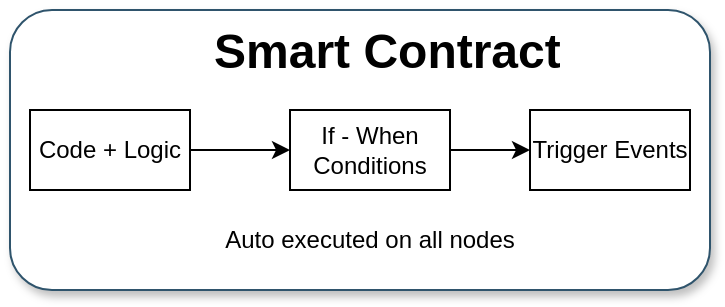 <mxfile version="28.2.3">
  <diagram name="Page-1" id="FuapwNgKwrLi2nfUB71t">
    <mxGraphModel dx="1111" dy="465" grid="1" gridSize="10" guides="1" tooltips="1" connect="1" arrows="1" fold="1" page="1" pageScale="1" pageWidth="850" pageHeight="1100" math="0" shadow="0">
      <root>
        <mxCell id="0" />
        <mxCell id="1" parent="0" />
        <mxCell id="YcfwBVkOoydfdg2oq4Ly-3" value="" style="rounded=1;whiteSpace=wrap;html=1;strokeColor=#2F546C;shadow=1;" vertex="1" parent="1">
          <mxGeometry x="160" y="80" width="350" height="140" as="geometry" />
        </mxCell>
        <mxCell id="YcfwBVkOoydfdg2oq4Ly-9" value="" style="edgeStyle=orthogonalEdgeStyle;rounded=0;orthogonalLoop=1;jettySize=auto;html=1;" edge="1" parent="1" source="YcfwBVkOoydfdg2oq4Ly-4" target="YcfwBVkOoydfdg2oq4Ly-6">
          <mxGeometry relative="1" as="geometry" />
        </mxCell>
        <mxCell id="YcfwBVkOoydfdg2oq4Ly-4" value="Code + Logic" style="rounded=0;whiteSpace=wrap;html=1;" vertex="1" parent="1">
          <mxGeometry x="170" y="130" width="80" height="40" as="geometry" />
        </mxCell>
        <mxCell id="YcfwBVkOoydfdg2oq4Ly-5" value="&lt;h1 style=&quot;margin-top: 0px;&quot;&gt;Smart Contract&lt;/h1&gt;&lt;p&gt;&lt;br&gt;&lt;/p&gt;" style="text;html=1;whiteSpace=wrap;overflow=hidden;rounded=0;" vertex="1" parent="1">
          <mxGeometry x="260" y="80" width="180" height="50" as="geometry" />
        </mxCell>
        <mxCell id="YcfwBVkOoydfdg2oq4Ly-11" style="edgeStyle=orthogonalEdgeStyle;rounded=0;orthogonalLoop=1;jettySize=auto;html=1;" edge="1" parent="1" source="YcfwBVkOoydfdg2oq4Ly-6" target="YcfwBVkOoydfdg2oq4Ly-10">
          <mxGeometry relative="1" as="geometry" />
        </mxCell>
        <mxCell id="YcfwBVkOoydfdg2oq4Ly-6" value="If - When Conditions" style="rounded=0;whiteSpace=wrap;html=1;" vertex="1" parent="1">
          <mxGeometry x="300" y="130" width="80" height="40" as="geometry" />
        </mxCell>
        <mxCell id="YcfwBVkOoydfdg2oq4Ly-10" value="Trigger Events" style="rounded=0;whiteSpace=wrap;html=1;" vertex="1" parent="1">
          <mxGeometry x="420" y="130" width="80" height="40" as="geometry" />
        </mxCell>
        <mxCell id="YcfwBVkOoydfdg2oq4Ly-12" value="Auto executed on all nodes" style="text;html=1;align=center;verticalAlign=middle;whiteSpace=wrap;rounded=0;" vertex="1" parent="1">
          <mxGeometry x="260" y="180" width="160" height="30" as="geometry" />
        </mxCell>
      </root>
    </mxGraphModel>
  </diagram>
</mxfile>
